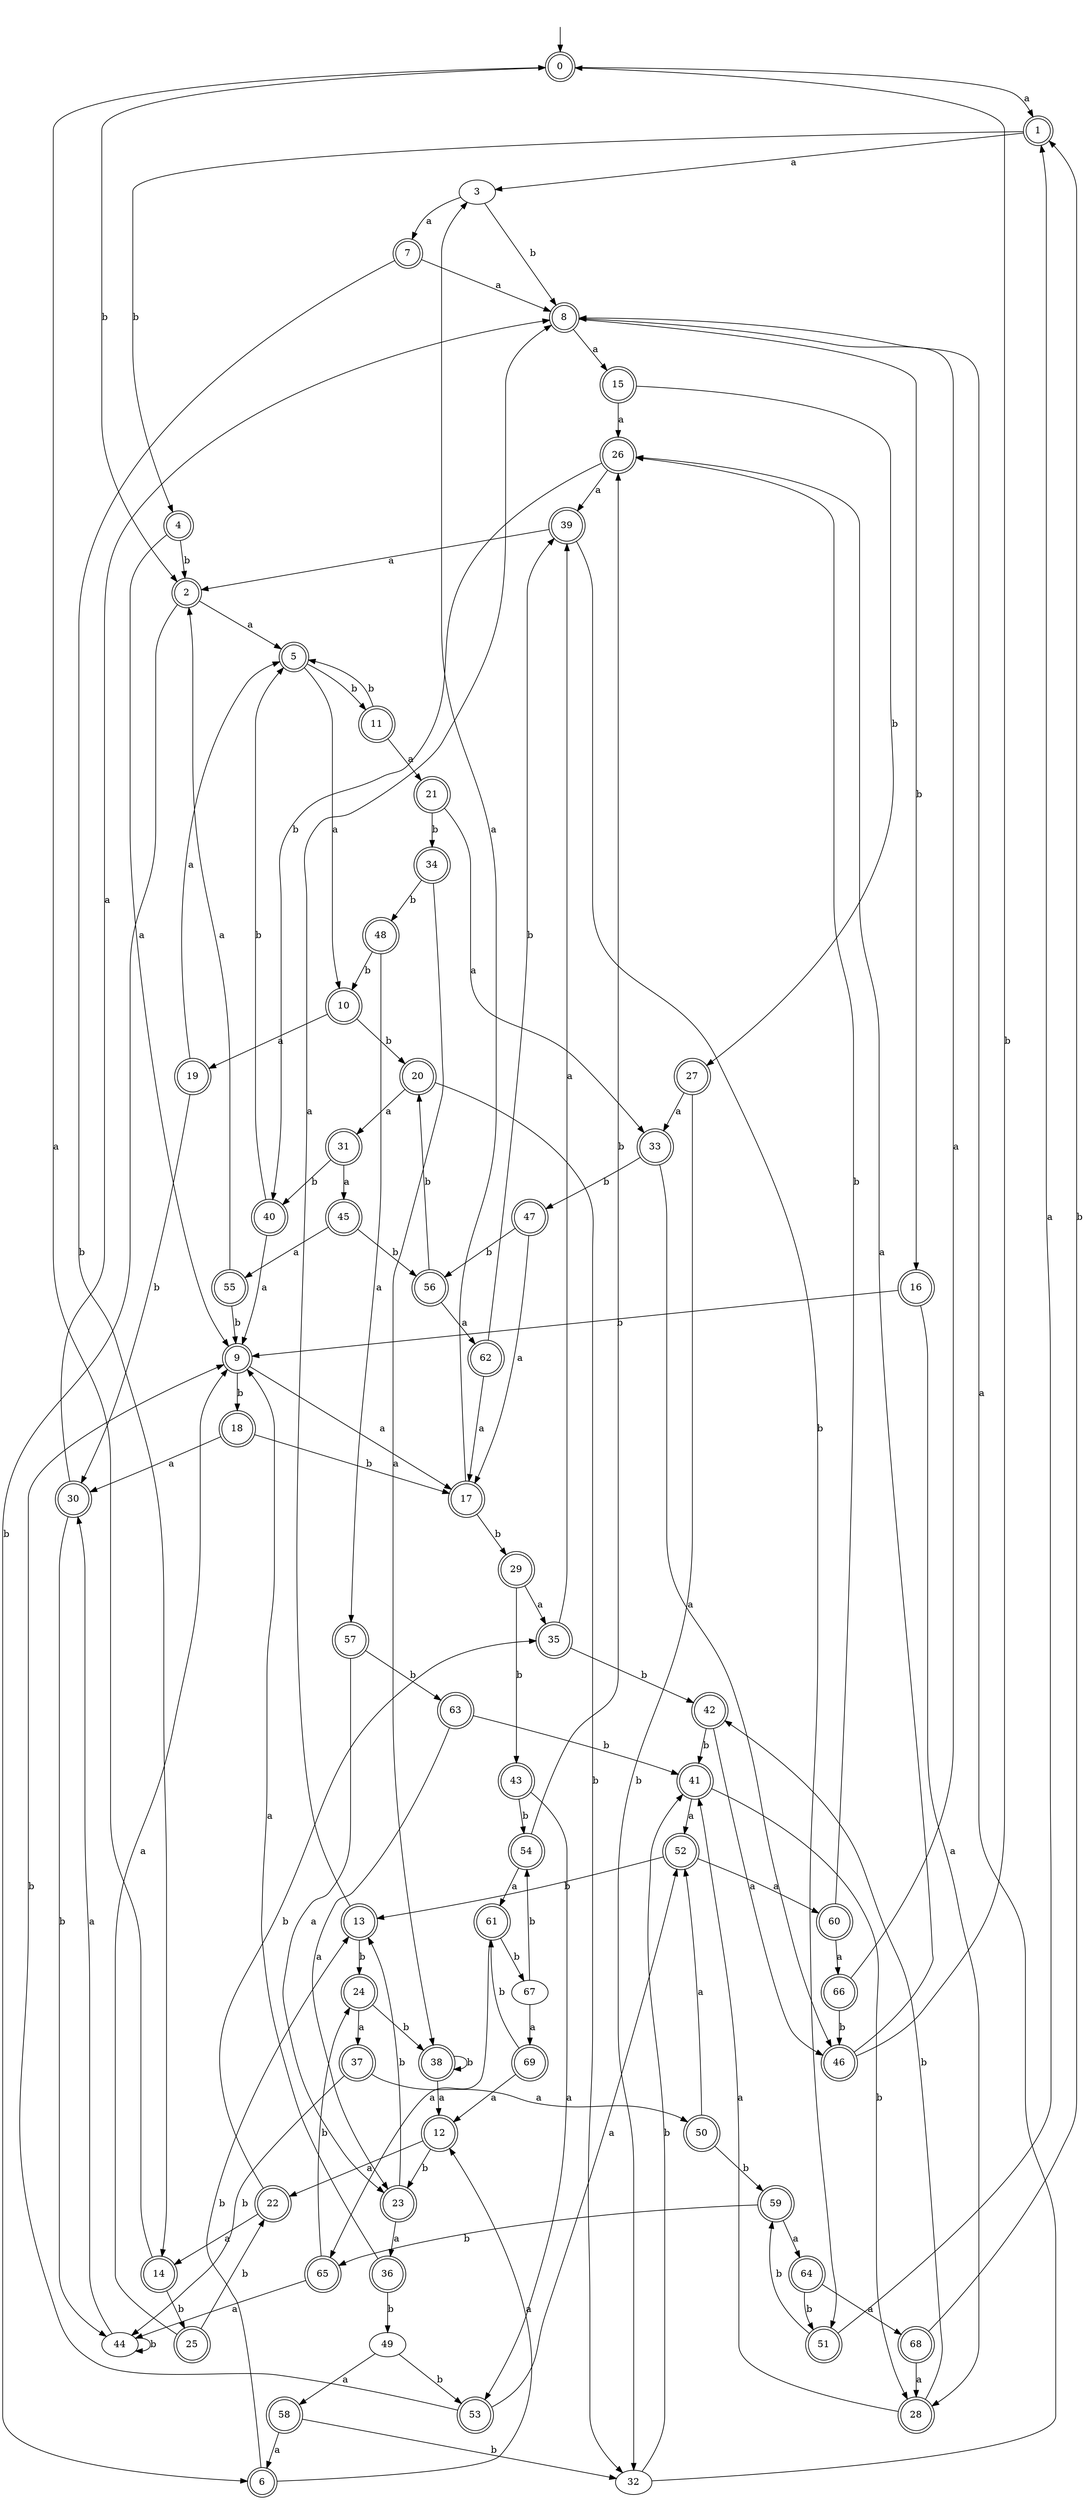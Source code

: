 digraph RandomDFA {
  __start0 [label="", shape=none];
  __start0 -> 0 [label=""];
  0 [shape=circle] [shape=doublecircle]
  0 -> 1 [label="a"]
  0 -> 2 [label="b"]
  1 [shape=doublecircle]
  1 -> 3 [label="a"]
  1 -> 4 [label="b"]
  2 [shape=doublecircle]
  2 -> 5 [label="a"]
  2 -> 6 [label="b"]
  3
  3 -> 7 [label="a"]
  3 -> 8 [label="b"]
  4 [shape=doublecircle]
  4 -> 9 [label="a"]
  4 -> 2 [label="b"]
  5 [shape=doublecircle]
  5 -> 10 [label="a"]
  5 -> 11 [label="b"]
  6 [shape=doublecircle]
  6 -> 12 [label="a"]
  6 -> 13 [label="b"]
  7 [shape=doublecircle]
  7 -> 8 [label="a"]
  7 -> 14 [label="b"]
  8 [shape=doublecircle]
  8 -> 15 [label="a"]
  8 -> 16 [label="b"]
  9 [shape=doublecircle]
  9 -> 17 [label="a"]
  9 -> 18 [label="b"]
  10 [shape=doublecircle]
  10 -> 19 [label="a"]
  10 -> 20 [label="b"]
  11 [shape=doublecircle]
  11 -> 21 [label="a"]
  11 -> 5 [label="b"]
  12 [shape=doublecircle]
  12 -> 22 [label="a"]
  12 -> 23 [label="b"]
  13 [shape=doublecircle]
  13 -> 8 [label="a"]
  13 -> 24 [label="b"]
  14 [shape=doublecircle]
  14 -> 0 [label="a"]
  14 -> 25 [label="b"]
  15 [shape=doublecircle]
  15 -> 26 [label="a"]
  15 -> 27 [label="b"]
  16 [shape=doublecircle]
  16 -> 28 [label="a"]
  16 -> 9 [label="b"]
  17 [shape=doublecircle]
  17 -> 3 [label="a"]
  17 -> 29 [label="b"]
  18 [shape=doublecircle]
  18 -> 30 [label="a"]
  18 -> 17 [label="b"]
  19 [shape=doublecircle]
  19 -> 5 [label="a"]
  19 -> 30 [label="b"]
  20 [shape=doublecircle]
  20 -> 31 [label="a"]
  20 -> 32 [label="b"]
  21 [shape=doublecircle]
  21 -> 33 [label="a"]
  21 -> 34 [label="b"]
  22 [shape=doublecircle]
  22 -> 14 [label="a"]
  22 -> 35 [label="b"]
  23 [shape=doublecircle]
  23 -> 36 [label="a"]
  23 -> 13 [label="b"]
  24 [shape=doublecircle]
  24 -> 37 [label="a"]
  24 -> 38 [label="b"]
  25 [shape=doublecircle]
  25 -> 9 [label="a"]
  25 -> 22 [label="b"]
  26 [shape=doublecircle]
  26 -> 39 [label="a"]
  26 -> 40 [label="b"]
  27 [shape=doublecircle]
  27 -> 33 [label="a"]
  27 -> 32 [label="b"]
  28 [shape=doublecircle]
  28 -> 41 [label="a"]
  28 -> 42 [label="b"]
  29 [shape=doublecircle]
  29 -> 35 [label="a"]
  29 -> 43 [label="b"]
  30 [shape=doublecircle]
  30 -> 8 [label="a"]
  30 -> 44 [label="b"]
  31 [shape=doublecircle]
  31 -> 45 [label="a"]
  31 -> 40 [label="b"]
  32
  32 -> 8 [label="a"]
  32 -> 41 [label="b"]
  33 [shape=doublecircle]
  33 -> 46 [label="a"]
  33 -> 47 [label="b"]
  34 [shape=doublecircle]
  34 -> 38 [label="a"]
  34 -> 48 [label="b"]
  35 [shape=doublecircle]
  35 -> 39 [label="a"]
  35 -> 42 [label="b"]
  36 [shape=doublecircle]
  36 -> 9 [label="a"]
  36 -> 49 [label="b"]
  37 [shape=doublecircle]
  37 -> 50 [label="a"]
  37 -> 44 [label="b"]
  38 [shape=doublecircle]
  38 -> 12 [label="a"]
  38 -> 38 [label="b"]
  39 [shape=doublecircle]
  39 -> 2 [label="a"]
  39 -> 51 [label="b"]
  40 [shape=doublecircle]
  40 -> 9 [label="a"]
  40 -> 5 [label="b"]
  41 [shape=doublecircle]
  41 -> 52 [label="a"]
  41 -> 28 [label="b"]
  42 [shape=doublecircle]
  42 -> 46 [label="a"]
  42 -> 41 [label="b"]
  43 [shape=doublecircle]
  43 -> 53 [label="a"]
  43 -> 54 [label="b"]
  44
  44 -> 30 [label="a"]
  44 -> 44 [label="b"]
  45 [shape=doublecircle]
  45 -> 55 [label="a"]
  45 -> 56 [label="b"]
  46 [shape=doublecircle]
  46 -> 26 [label="a"]
  46 -> 0 [label="b"]
  47 [shape=doublecircle]
  47 -> 17 [label="a"]
  47 -> 56 [label="b"]
  48 [shape=doublecircle]
  48 -> 57 [label="a"]
  48 -> 10 [label="b"]
  49
  49 -> 58 [label="a"]
  49 -> 53 [label="b"]
  50 [shape=doublecircle]
  50 -> 52 [label="a"]
  50 -> 59 [label="b"]
  51 [shape=doublecircle]
  51 -> 1 [label="a"]
  51 -> 59 [label="b"]
  52 [shape=doublecircle]
  52 -> 60 [label="a"]
  52 -> 13 [label="b"]
  53 [shape=doublecircle]
  53 -> 52 [label="a"]
  53 -> 9 [label="b"]
  54 [shape=doublecircle]
  54 -> 61 [label="a"]
  54 -> 26 [label="b"]
  55 [shape=doublecircle]
  55 -> 2 [label="a"]
  55 -> 9 [label="b"]
  56 [shape=doublecircle]
  56 -> 62 [label="a"]
  56 -> 20 [label="b"]
  57 [shape=doublecircle]
  57 -> 23 [label="a"]
  57 -> 63 [label="b"]
  58 [shape=doublecircle]
  58 -> 6 [label="a"]
  58 -> 32 [label="b"]
  59 [shape=doublecircle]
  59 -> 64 [label="a"]
  59 -> 65 [label="b"]
  60 [shape=doublecircle]
  60 -> 66 [label="a"]
  60 -> 26 [label="b"]
  61 [shape=doublecircle]
  61 -> 65 [label="a"]
  61 -> 67 [label="b"]
  62 [shape=doublecircle]
  62 -> 17 [label="a"]
  62 -> 39 [label="b"]
  63 [shape=doublecircle]
  63 -> 23 [label="a"]
  63 -> 41 [label="b"]
  64 [shape=doublecircle]
  64 -> 68 [label="a"]
  64 -> 51 [label="b"]
  65 [shape=doublecircle]
  65 -> 44 [label="a"]
  65 -> 24 [label="b"]
  66 [shape=doublecircle]
  66 -> 8 [label="a"]
  66 -> 46 [label="b"]
  67
  67 -> 69 [label="a"]
  67 -> 54 [label="b"]
  68 [shape=doublecircle]
  68 -> 28 [label="a"]
  68 -> 1 [label="b"]
  69 [shape=doublecircle]
  69 -> 12 [label="a"]
  69 -> 61 [label="b"]
}

